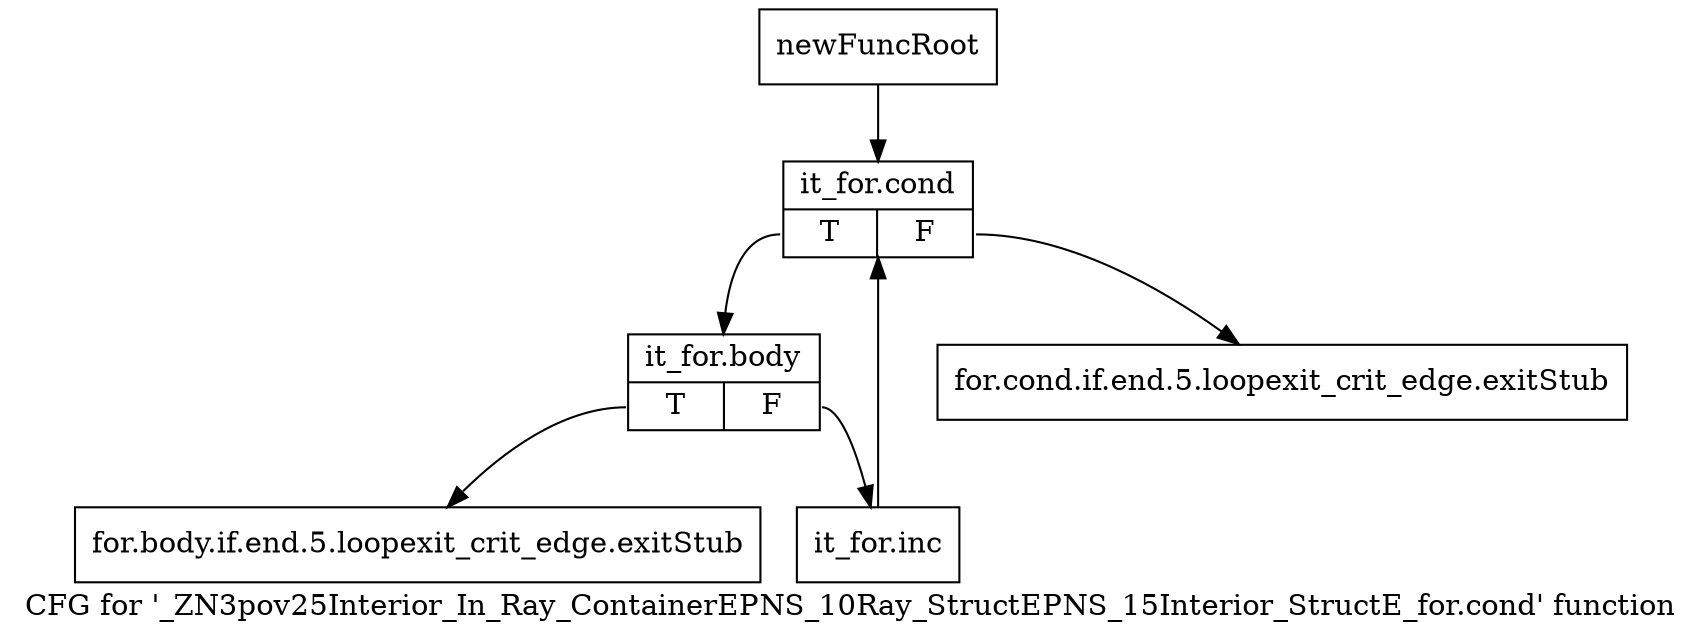digraph "CFG for '_ZN3pov25Interior_In_Ray_ContainerEPNS_10Ray_StructEPNS_15Interior_StructE_for.cond' function" {
	label="CFG for '_ZN3pov25Interior_In_Ray_ContainerEPNS_10Ray_StructEPNS_15Interior_StructE_for.cond' function";

	Node0x2b8b700 [shape=record,label="{newFuncRoot}"];
	Node0x2b8b700 -> Node0x2b8b7f0;
	Node0x2b8b750 [shape=record,label="{for.cond.if.end.5.loopexit_crit_edge.exitStub}"];
	Node0x2b8b7a0 [shape=record,label="{for.body.if.end.5.loopexit_crit_edge.exitStub}"];
	Node0x2b8b7f0 [shape=record,label="{it_for.cond|{<s0>T|<s1>F}}"];
	Node0x2b8b7f0:s0 -> Node0x2b8b840;
	Node0x2b8b7f0:s1 -> Node0x2b8b750;
	Node0x2b8b840 [shape=record,label="{it_for.body|{<s0>T|<s1>F}}"];
	Node0x2b8b840:s0 -> Node0x2b8b7a0;
	Node0x2b8b840:s1 -> Node0x2b8b890;
	Node0x2b8b890 [shape=record,label="{it_for.inc}"];
	Node0x2b8b890 -> Node0x2b8b7f0;
}
